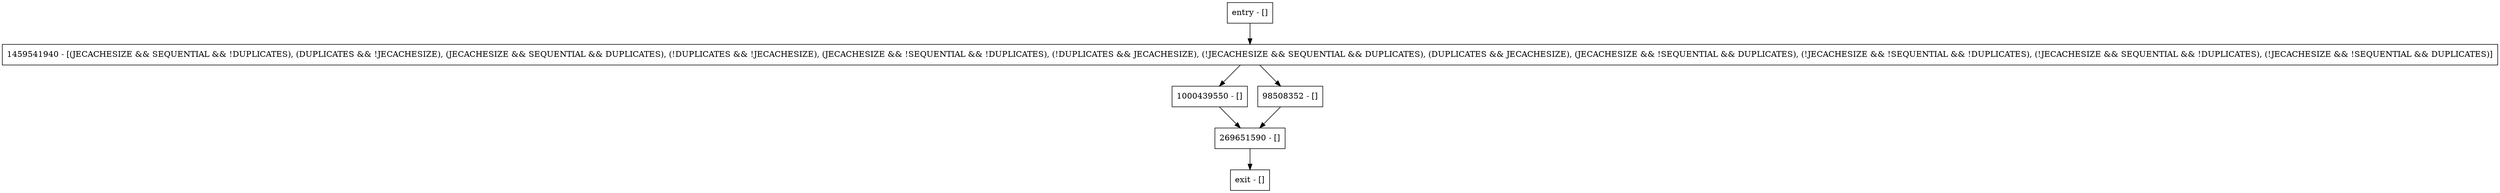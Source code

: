 digraph isEmbeddedLN {
node [shape=record];
entry [label="entry - []"];
exit [label="exit - []"];
1459541940 [label="1459541940 - [(JECACHESIZE && SEQUENTIAL && !DUPLICATES), (DUPLICATES && !JECACHESIZE), (JECACHESIZE && SEQUENTIAL && DUPLICATES), (!DUPLICATES && !JECACHESIZE), (JECACHESIZE && !SEQUENTIAL && !DUPLICATES), (!DUPLICATES && JECACHESIZE), (!JECACHESIZE && SEQUENTIAL && DUPLICATES), (DUPLICATES && JECACHESIZE), (JECACHESIZE && !SEQUENTIAL && DUPLICATES), (!JECACHESIZE && !SEQUENTIAL && !DUPLICATES), (!JECACHESIZE && SEQUENTIAL && !DUPLICATES), (!JECACHESIZE && !SEQUENTIAL && DUPLICATES)]"];
269651590 [label="269651590 - []"];
1000439550 [label="1000439550 - []"];
98508352 [label="98508352 - []"];
entry;
exit;
entry -> 1459541940;
1459541940 -> 1000439550;
1459541940 -> 98508352;
269651590 -> exit;
1000439550 -> 269651590;
98508352 -> 269651590;
}
